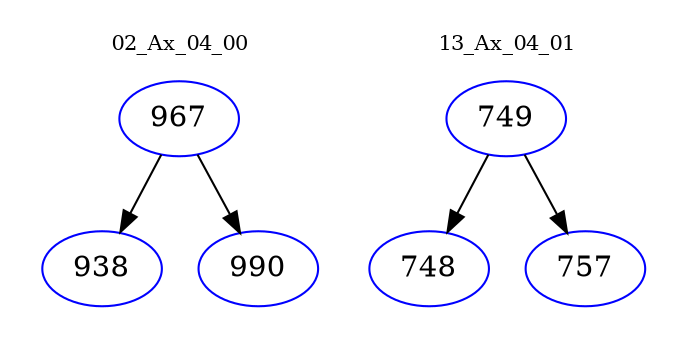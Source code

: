 digraph{
subgraph cluster_0 {
color = white
label = "02_Ax_04_00";
fontsize=10;
T0_967 [label="967", color="blue"]
T0_967 -> T0_938 [color="black"]
T0_938 [label="938", color="blue"]
T0_967 -> T0_990 [color="black"]
T0_990 [label="990", color="blue"]
}
subgraph cluster_1 {
color = white
label = "13_Ax_04_01";
fontsize=10;
T1_749 [label="749", color="blue"]
T1_749 -> T1_748 [color="black"]
T1_748 [label="748", color="blue"]
T1_749 -> T1_757 [color="black"]
T1_757 [label="757", color="blue"]
}
}
